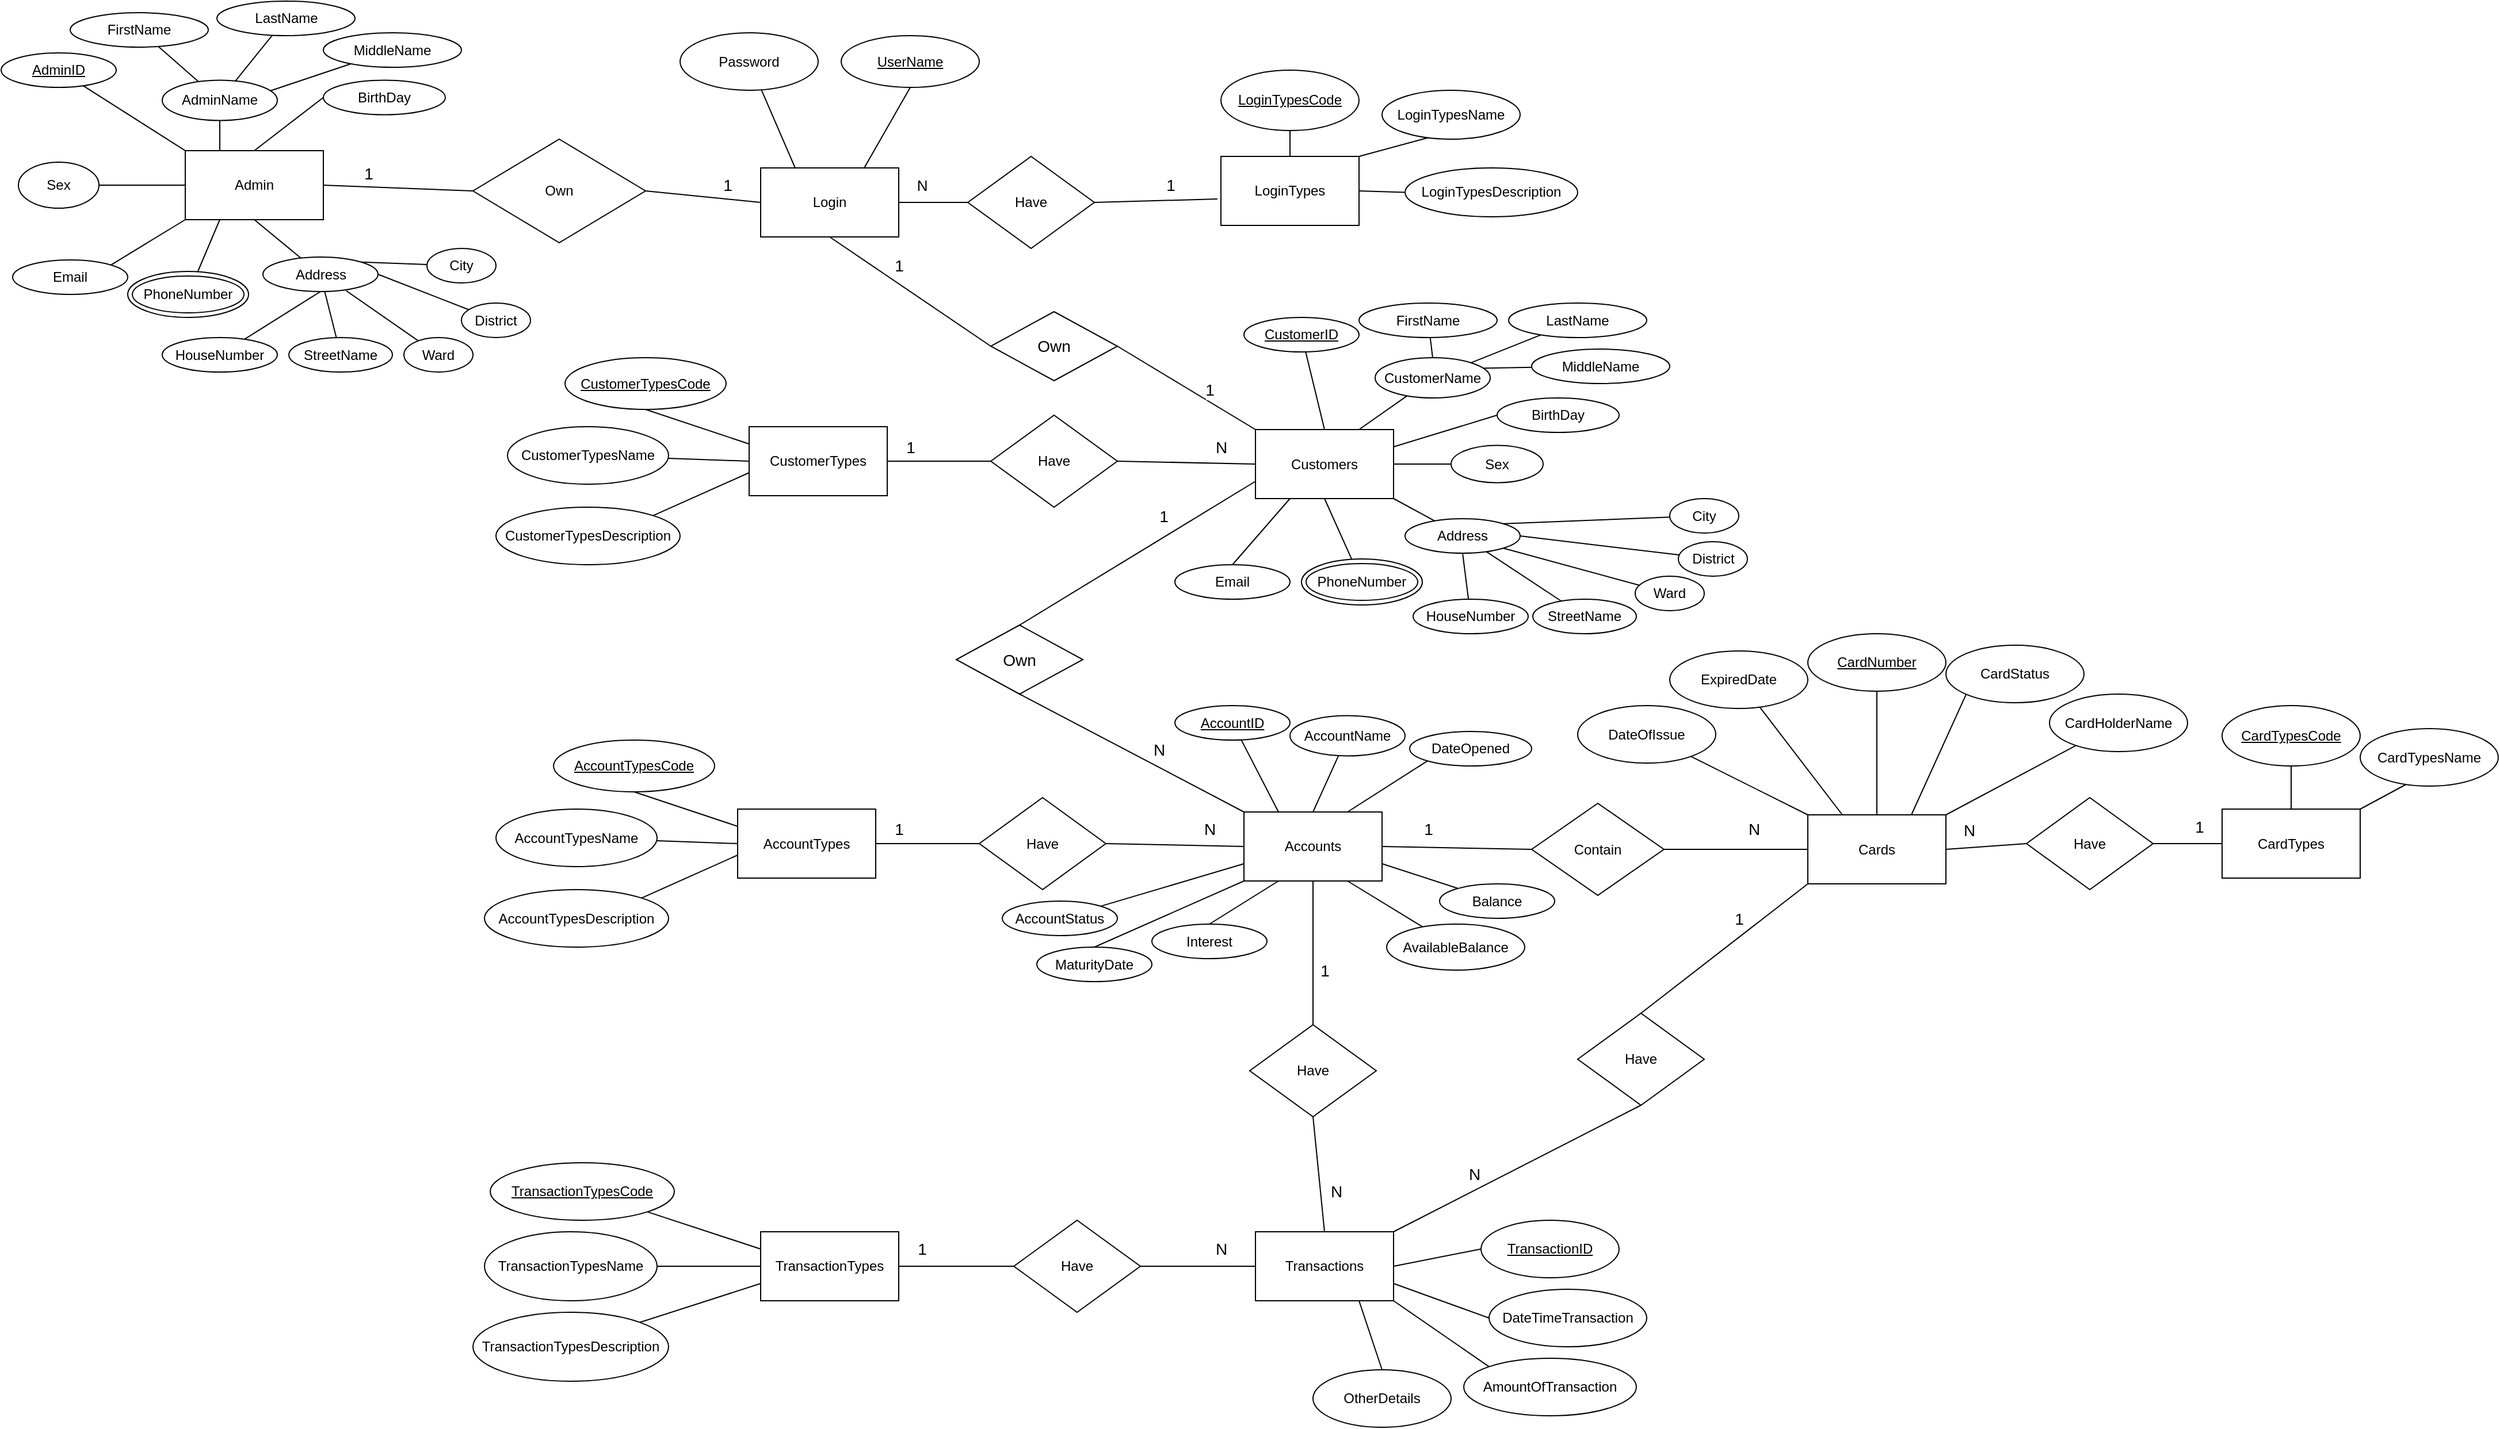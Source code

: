 <mxfile version="14.3.1" type="github" pages="2">
  <diagram id="8FJ0bB70btWS82wDkIWX" name="ERD">
    <mxGraphModel dx="1935" dy="482" grid="1" gridSize="10" guides="1" tooltips="1" connect="1" arrows="1" fold="1" page="1" pageScale="1" pageWidth="827" pageHeight="1169" math="0" shadow="0">
      <root>
        <mxCell id="0" />
        <mxCell id="1" parent="0" />
        <mxCell id="apnzIHP3aybxU7VDY7QM-1" value="Cards" style="rounded=0;whiteSpace=wrap;html=1;" parent="1" vertex="1">
          <mxGeometry x="770" y="937.5" width="120" height="60" as="geometry" />
        </mxCell>
        <mxCell id="apnzIHP3aybxU7VDY7QM-2" value="&lt;u&gt;CardNumber&lt;/u&gt;" style="ellipse;whiteSpace=wrap;html=1;" parent="1" vertex="1">
          <mxGeometry x="770" y="780" width="120" height="50" as="geometry" />
        </mxCell>
        <mxCell id="apnzIHP3aybxU7VDY7QM-6" value="" style="endArrow=none;html=1;entryX=0.5;entryY=1;entryDx=0;entryDy=0;exitX=0.5;exitY=0;exitDx=0;exitDy=0;" parent="1" source="apnzIHP3aybxU7VDY7QM-1" target="apnzIHP3aybxU7VDY7QM-2" edge="1">
          <mxGeometry width="50" height="50" relative="1" as="geometry">
            <mxPoint x="950" y="912.5" as="sourcePoint" />
            <mxPoint x="1000" y="862.5" as="targetPoint" />
          </mxGeometry>
        </mxCell>
        <mxCell id="apnzIHP3aybxU7VDY7QM-8" value="CardTypes" style="rounded=0;whiteSpace=wrap;html=1;" parent="1" vertex="1">
          <mxGeometry x="1130" y="932.5" width="120" height="60" as="geometry" />
        </mxCell>
        <mxCell id="apnzIHP3aybxU7VDY7QM-9" value="DateOfIssue" style="ellipse;whiteSpace=wrap;html=1;" parent="1" vertex="1">
          <mxGeometry x="570" y="842.5" width="120" height="50" as="geometry" />
        </mxCell>
        <mxCell id="apnzIHP3aybxU7VDY7QM-10" value="" style="endArrow=none;html=1;entryX=0;entryY=0;entryDx=0;entryDy=0;" parent="1" source="apnzIHP3aybxU7VDY7QM-9" target="apnzIHP3aybxU7VDY7QM-1" edge="1">
          <mxGeometry width="50" height="50" relative="1" as="geometry">
            <mxPoint x="950" y="1112.5" as="sourcePoint" />
            <mxPoint x="1000" y="1062.5" as="targetPoint" />
          </mxGeometry>
        </mxCell>
        <mxCell id="apnzIHP3aybxU7VDY7QM-11" value="ExpiredDate" style="ellipse;whiteSpace=wrap;html=1;" parent="1" vertex="1">
          <mxGeometry x="650" y="795" width="120" height="50" as="geometry" />
        </mxCell>
        <mxCell id="apnzIHP3aybxU7VDY7QM-12" value="" style="endArrow=none;html=1;entryX=0.25;entryY=0;entryDx=0;entryDy=0;" parent="1" source="apnzIHP3aybxU7VDY7QM-11" target="apnzIHP3aybxU7VDY7QM-1" edge="1">
          <mxGeometry width="50" height="50" relative="1" as="geometry">
            <mxPoint x="950" y="1112.5" as="sourcePoint" />
            <mxPoint x="1000" y="1062.5" as="targetPoint" />
          </mxGeometry>
        </mxCell>
        <mxCell id="apnzIHP3aybxU7VDY7QM-13" value="CardStatus" style="ellipse;whiteSpace=wrap;html=1;" parent="1" vertex="1">
          <mxGeometry x="890" y="790" width="120" height="50" as="geometry" />
        </mxCell>
        <mxCell id="apnzIHP3aybxU7VDY7QM-14" value="" style="endArrow=none;html=1;entryX=0.75;entryY=0;entryDx=0;entryDy=0;exitX=0;exitY=1;exitDx=0;exitDy=0;" parent="1" source="apnzIHP3aybxU7VDY7QM-13" target="apnzIHP3aybxU7VDY7QM-1" edge="1">
          <mxGeometry width="50" height="50" relative="1" as="geometry">
            <mxPoint x="950" y="1112.5" as="sourcePoint" />
            <mxPoint x="1000" y="1062.5" as="targetPoint" />
          </mxGeometry>
        </mxCell>
        <mxCell id="apnzIHP3aybxU7VDY7QM-15" value="CardTypesCode" style="ellipse;whiteSpace=wrap;html=1;fontStyle=4" parent="1" vertex="1">
          <mxGeometry x="1130" y="842.5" width="120" height="52.5" as="geometry" />
        </mxCell>
        <mxCell id="apnzIHP3aybxU7VDY7QM-16" value="CardTypesName" style="ellipse;whiteSpace=wrap;html=1;" parent="1" vertex="1">
          <mxGeometry x="1250" y="862.5" width="120" height="50" as="geometry" />
        </mxCell>
        <mxCell id="apnzIHP3aybxU7VDY7QM-17" value="" style="endArrow=none;html=1;exitX=0.5;exitY=0;exitDx=0;exitDy=0;" parent="1" source="apnzIHP3aybxU7VDY7QM-8" target="apnzIHP3aybxU7VDY7QM-15" edge="1">
          <mxGeometry width="50" height="50" relative="1" as="geometry">
            <mxPoint x="950" y="1112.5" as="sourcePoint" />
            <mxPoint x="1000" y="1062.5" as="targetPoint" />
          </mxGeometry>
        </mxCell>
        <mxCell id="apnzIHP3aybxU7VDY7QM-18" value="" style="endArrow=none;html=1;entryX=0.333;entryY=0.97;entryDx=0;entryDy=0;entryPerimeter=0;exitX=1;exitY=0;exitDx=0;exitDy=0;" parent="1" source="apnzIHP3aybxU7VDY7QM-8" target="apnzIHP3aybxU7VDY7QM-16" edge="1">
          <mxGeometry width="50" height="50" relative="1" as="geometry">
            <mxPoint x="1190" y="922.5" as="sourcePoint" />
            <mxPoint x="1000" y="1062.5" as="targetPoint" />
          </mxGeometry>
        </mxCell>
        <mxCell id="apnzIHP3aybxU7VDY7QM-21" value="Have" style="rhombus;whiteSpace=wrap;html=1;" parent="1" vertex="1">
          <mxGeometry x="960" y="922.5" width="110" height="80" as="geometry" />
        </mxCell>
        <mxCell id="apnzIHP3aybxU7VDY7QM-26" value="" style="endArrow=none;html=1;entryX=0;entryY=0.5;entryDx=0;entryDy=0;exitX=1;exitY=0.5;exitDx=0;exitDy=0;" parent="1" source="apnzIHP3aybxU7VDY7QM-21" target="apnzIHP3aybxU7VDY7QM-8" edge="1">
          <mxGeometry width="50" height="50" relative="1" as="geometry">
            <mxPoint x="950" y="1112.5" as="sourcePoint" />
            <mxPoint x="1000" y="1062.5" as="targetPoint" />
          </mxGeometry>
        </mxCell>
        <mxCell id="apnzIHP3aybxU7VDY7QM-32" value="1" style="edgeLabel;html=1;align=center;verticalAlign=middle;resizable=0;points=[];fontSize=14;" parent="apnzIHP3aybxU7VDY7QM-26" vertex="1" connectable="0">
          <mxGeometry x="0.525" relative="1" as="geometry">
            <mxPoint x="-6" y="-15" as="offset" />
          </mxGeometry>
        </mxCell>
        <mxCell id="apnzIHP3aybxU7VDY7QM-27" value="" style="endArrow=none;html=1;entryX=0;entryY=0.5;entryDx=0;entryDy=0;exitX=1;exitY=0.5;exitDx=0;exitDy=0;" parent="1" source="apnzIHP3aybxU7VDY7QM-1" target="apnzIHP3aybxU7VDY7QM-21" edge="1">
          <mxGeometry width="50" height="50" relative="1" as="geometry">
            <mxPoint x="950" y="1112.5" as="sourcePoint" />
            <mxPoint x="1000" y="1062.5" as="targetPoint" />
          </mxGeometry>
        </mxCell>
        <mxCell id="apnzIHP3aybxU7VDY7QM-31" value="N" style="edgeLabel;html=1;align=center;verticalAlign=middle;resizable=0;points=[];fontSize=14;" parent="apnzIHP3aybxU7VDY7QM-27" vertex="1" connectable="0">
          <mxGeometry x="-0.433" relative="1" as="geometry">
            <mxPoint y="-15" as="offset" />
          </mxGeometry>
        </mxCell>
        <mxCell id="dMuL6GvIcCYB4R016qpu-1" value="Login" style="rounded=0;whiteSpace=wrap;html=1;" parent="1" vertex="1">
          <mxGeometry x="-140" y="375" width="120" height="60" as="geometry" />
        </mxCell>
        <mxCell id="dMuL6GvIcCYB4R016qpu-3" value="&lt;u&gt;UserName&lt;/u&gt;" style="ellipse;whiteSpace=wrap;html=1;" parent="1" vertex="1">
          <mxGeometry x="-70" y="260" width="120" height="45" as="geometry" />
        </mxCell>
        <mxCell id="dMuL6GvIcCYB4R016qpu-5" value="" style="endArrow=none;html=1;entryX=0.5;entryY=1;entryDx=0;entryDy=0;exitX=0.75;exitY=0;exitDx=0;exitDy=0;" parent="1" source="dMuL6GvIcCYB4R016qpu-1" target="dMuL6GvIcCYB4R016qpu-3" edge="1">
          <mxGeometry width="50" height="50" relative="1" as="geometry">
            <mxPoint x="80" y="405" as="sourcePoint" />
            <mxPoint x="130" y="355" as="targetPoint" />
          </mxGeometry>
        </mxCell>
        <mxCell id="dMuL6GvIcCYB4R016qpu-6" value="Password" style="ellipse;whiteSpace=wrap;html=1;" parent="1" vertex="1">
          <mxGeometry x="-210" y="257.5" width="120" height="50" as="geometry" />
        </mxCell>
        <mxCell id="dMuL6GvIcCYB4R016qpu-7" value="" style="endArrow=none;html=1;entryX=0.25;entryY=0;entryDx=0;entryDy=0;" parent="1" source="dMuL6GvIcCYB4R016qpu-6" target="dMuL6GvIcCYB4R016qpu-1" edge="1">
          <mxGeometry width="50" height="50" relative="1" as="geometry">
            <mxPoint x="80" y="605" as="sourcePoint" />
            <mxPoint x="130" y="555" as="targetPoint" />
          </mxGeometry>
        </mxCell>
        <mxCell id="dMuL6GvIcCYB4R016qpu-19" value="LoginTypes" style="rounded=0;whiteSpace=wrap;html=1;" parent="1" vertex="1">
          <mxGeometry x="260" y="365" width="120" height="60" as="geometry" />
        </mxCell>
        <mxCell id="dMuL6GvIcCYB4R016qpu-20" value="LoginTypesCode" style="ellipse;whiteSpace=wrap;html=1;fontStyle=4" parent="1" vertex="1">
          <mxGeometry x="260" y="290" width="120" height="52.5" as="geometry" />
        </mxCell>
        <mxCell id="dMuL6GvIcCYB4R016qpu-21" value="LoginTypesName" style="ellipse;whiteSpace=wrap;html=1;" parent="1" vertex="1">
          <mxGeometry x="400" y="307.5" width="120" height="42.5" as="geometry" />
        </mxCell>
        <mxCell id="dMuL6GvIcCYB4R016qpu-22" value="" style="endArrow=none;html=1;exitX=0.5;exitY=0;exitDx=0;exitDy=0;" parent="1" source="dMuL6GvIcCYB4R016qpu-19" target="dMuL6GvIcCYB4R016qpu-20" edge="1">
          <mxGeometry width="50" height="50" relative="1" as="geometry">
            <mxPoint x="80" y="560" as="sourcePoint" />
            <mxPoint x="130" y="510" as="targetPoint" />
          </mxGeometry>
        </mxCell>
        <mxCell id="dMuL6GvIcCYB4R016qpu-23" value="" style="endArrow=none;html=1;entryX=0.333;entryY=0.97;entryDx=0;entryDy=0;entryPerimeter=0;exitX=1;exitY=0;exitDx=0;exitDy=0;" parent="1" source="dMuL6GvIcCYB4R016qpu-19" target="dMuL6GvIcCYB4R016qpu-21" edge="1">
          <mxGeometry width="50" height="50" relative="1" as="geometry">
            <mxPoint x="320" y="370" as="sourcePoint" />
            <mxPoint x="130" y="510" as="targetPoint" />
          </mxGeometry>
        </mxCell>
        <mxCell id="dMuL6GvIcCYB4R016qpu-26" value="Have" style="rhombus;whiteSpace=wrap;html=1;" parent="1" vertex="1">
          <mxGeometry x="40" y="365" width="110" height="80" as="geometry" />
        </mxCell>
        <mxCell id="dMuL6GvIcCYB4R016qpu-29" value="" style="endArrow=none;html=1;entryX=-0.025;entryY=0.617;entryDx=0;entryDy=0;entryPerimeter=0;exitX=1;exitY=0.5;exitDx=0;exitDy=0;" parent="1" source="dMuL6GvIcCYB4R016qpu-26" target="dMuL6GvIcCYB4R016qpu-19" edge="1">
          <mxGeometry width="50" height="50" relative="1" as="geometry">
            <mxPoint x="120" y="345" as="sourcePoint" />
            <mxPoint x="170" y="295" as="targetPoint" />
          </mxGeometry>
        </mxCell>
        <mxCell id="dMuL6GvIcCYB4R016qpu-31" value="1" style="edgeLabel;html=1;align=center;verticalAlign=middle;resizable=0;points=[];fontSize=14;" parent="dMuL6GvIcCYB4R016qpu-29" vertex="1" connectable="0">
          <mxGeometry x="0.198" y="-1" relative="1" as="geometry">
            <mxPoint x="2.22" y="-14.22" as="offset" />
          </mxGeometry>
        </mxCell>
        <mxCell id="dMuL6GvIcCYB4R016qpu-30" value="" style="endArrow=none;html=1;exitX=1;exitY=0.5;exitDx=0;exitDy=0;entryX=0;entryY=0.5;entryDx=0;entryDy=0;" parent="1" source="dMuL6GvIcCYB4R016qpu-1" target="dMuL6GvIcCYB4R016qpu-26" edge="1">
          <mxGeometry width="50" height="50" relative="1" as="geometry">
            <mxPoint x="120" y="345" as="sourcePoint" />
            <mxPoint x="170" y="295" as="targetPoint" />
          </mxGeometry>
        </mxCell>
        <mxCell id="dMuL6GvIcCYB4R016qpu-33" value="N" style="edgeLabel;html=1;align=center;verticalAlign=middle;resizable=0;points=[];fontSize=13;" parent="dMuL6GvIcCYB4R016qpu-30" vertex="1" connectable="0">
          <mxGeometry x="-0.8" y="1" relative="1" as="geometry">
            <mxPoint x="14" y="-14" as="offset" />
          </mxGeometry>
        </mxCell>
        <mxCell id="WC9qsW2L4V1m9QsFSfCn-1" value="Admin" style="rounded=0;whiteSpace=wrap;html=1;" parent="1" vertex="1">
          <mxGeometry x="-640" y="360" width="120" height="60" as="geometry" />
        </mxCell>
        <mxCell id="WC9qsW2L4V1m9QsFSfCn-2" value="AdminID" style="ellipse;whiteSpace=wrap;html=1;fontStyle=4" parent="1" vertex="1">
          <mxGeometry x="-800" y="275" width="100" height="30" as="geometry" />
        </mxCell>
        <mxCell id="WC9qsW2L4V1m9QsFSfCn-3" value="AdminName" style="ellipse;whiteSpace=wrap;html=1;" parent="1" vertex="1">
          <mxGeometry x="-660" y="298.75" width="100" height="35" as="geometry" />
        </mxCell>
        <mxCell id="WC9qsW2L4V1m9QsFSfCn-4" value="BirthDay" style="ellipse;whiteSpace=wrap;html=1;" parent="1" vertex="1">
          <mxGeometry x="-520" y="298.75" width="106" height="30" as="geometry" />
        </mxCell>
        <mxCell id="WC9qsW2L4V1m9QsFSfCn-5" value="Address" style="ellipse;whiteSpace=wrap;html=1;" parent="1" vertex="1">
          <mxGeometry x="-572.5" y="452.5" width="100" height="30" as="geometry" />
        </mxCell>
        <mxCell id="WC9qsW2L4V1m9QsFSfCn-8" value="" style="endArrow=none;html=1;exitX=0;exitY=0;exitDx=0;exitDy=0;" parent="1" source="WC9qsW2L4V1m9QsFSfCn-1" target="WC9qsW2L4V1m9QsFSfCn-2" edge="1">
          <mxGeometry width="50" height="50" relative="1" as="geometry">
            <mxPoint x="-510" y="400" as="sourcePoint" />
            <mxPoint x="-460" y="350" as="targetPoint" />
          </mxGeometry>
        </mxCell>
        <mxCell id="WC9qsW2L4V1m9QsFSfCn-9" value="" style="endArrow=none;html=1;exitX=0.25;exitY=0;exitDx=0;exitDy=0;" parent="1" source="WC9qsW2L4V1m9QsFSfCn-1" target="WC9qsW2L4V1m9QsFSfCn-3" edge="1">
          <mxGeometry width="50" height="50" relative="1" as="geometry">
            <mxPoint x="-510" y="400" as="sourcePoint" />
            <mxPoint x="-460" y="350" as="targetPoint" />
          </mxGeometry>
        </mxCell>
        <mxCell id="WC9qsW2L4V1m9QsFSfCn-10" value="" style="endArrow=none;html=1;entryX=0;entryY=0.5;entryDx=0;entryDy=0;exitX=0.5;exitY=0;exitDx=0;exitDy=0;" parent="1" source="WC9qsW2L4V1m9QsFSfCn-1" target="WC9qsW2L4V1m9QsFSfCn-4" edge="1">
          <mxGeometry width="50" height="50" relative="1" as="geometry">
            <mxPoint x="-500" y="410" as="sourcePoint" />
            <mxPoint x="-456.453" y="403.468" as="targetPoint" />
          </mxGeometry>
        </mxCell>
        <mxCell id="WC9qsW2L4V1m9QsFSfCn-11" value="" style="endArrow=none;html=1;exitX=0.5;exitY=1;exitDx=0;exitDy=0;" parent="1" source="WC9qsW2L4V1m9QsFSfCn-1" target="WC9qsW2L4V1m9QsFSfCn-5" edge="1">
          <mxGeometry width="50" height="50" relative="1" as="geometry">
            <mxPoint x="-510" y="400" as="sourcePoint" />
            <mxPoint x="-460" y="350" as="targetPoint" />
          </mxGeometry>
        </mxCell>
        <mxCell id="WC9qsW2L4V1m9QsFSfCn-12" value="" style="endArrow=none;html=1;entryX=0.25;entryY=1;entryDx=0;entryDy=0;" parent="1" source="WC9qsW2L4V1m9QsFSfCn-23" target="WC9qsW2L4V1m9QsFSfCn-1" edge="1">
          <mxGeometry width="50" height="50" relative="1" as="geometry">
            <mxPoint x="-581.012" y="460.282" as="sourcePoint" />
            <mxPoint x="-460" y="350" as="targetPoint" />
          </mxGeometry>
        </mxCell>
        <mxCell id="WC9qsW2L4V1m9QsFSfCn-23" value="PhoneNumber" style="ellipse;shape=doubleEllipse;whiteSpace=wrap;html=1;shadow=0;sketch=0;strokeWidth=1;align=center;" parent="1" vertex="1">
          <mxGeometry x="-690" y="465" width="105" height="40" as="geometry" />
        </mxCell>
        <mxCell id="WC9qsW2L4V1m9QsFSfCn-25" value="FirstName" style="ellipse;whiteSpace=wrap;html=1;" parent="1" vertex="1">
          <mxGeometry x="-740" y="240" width="120" height="30" as="geometry" />
        </mxCell>
        <mxCell id="WC9qsW2L4V1m9QsFSfCn-26" value="LastName" style="ellipse;whiteSpace=wrap;html=1;" parent="1" vertex="1">
          <mxGeometry x="-612.5" y="230" width="120" height="30" as="geometry" />
        </mxCell>
        <mxCell id="WC9qsW2L4V1m9QsFSfCn-27" value="MiddleName" style="ellipse;whiteSpace=wrap;html=1;" parent="1" vertex="1">
          <mxGeometry x="-520" y="257.5" width="120" height="30" as="geometry" />
        </mxCell>
        <mxCell id="WC9qsW2L4V1m9QsFSfCn-28" value="" style="endArrow=none;html=1;exitX=0.942;exitY=0.26;exitDx=0;exitDy=0;exitPerimeter=0;" parent="1" source="WC9qsW2L4V1m9QsFSfCn-3" target="WC9qsW2L4V1m9QsFSfCn-27" edge="1">
          <mxGeometry width="50" height="50" relative="1" as="geometry">
            <mxPoint x="-330" y="415" as="sourcePoint" />
            <mxPoint x="-280" y="365" as="targetPoint" />
          </mxGeometry>
        </mxCell>
        <mxCell id="WC9qsW2L4V1m9QsFSfCn-29" value="" style="endArrow=none;html=1;" parent="1" source="WC9qsW2L4V1m9QsFSfCn-3" target="WC9qsW2L4V1m9QsFSfCn-26" edge="1">
          <mxGeometry width="50" height="50" relative="1" as="geometry">
            <mxPoint x="-550" y="276.45" as="sourcePoint" />
            <mxPoint x="-492.925" y="274.999" as="targetPoint" />
          </mxGeometry>
        </mxCell>
        <mxCell id="WC9qsW2L4V1m9QsFSfCn-30" value="" style="endArrow=none;html=1;" parent="1" source="WC9qsW2L4V1m9QsFSfCn-3" target="WC9qsW2L4V1m9QsFSfCn-25" edge="1">
          <mxGeometry width="50" height="50" relative="1" as="geometry">
            <mxPoint x="-598.54" y="290.73" as="sourcePoint" />
            <mxPoint x="-541.465" y="289.279" as="targetPoint" />
          </mxGeometry>
        </mxCell>
        <mxCell id="WC9qsW2L4V1m9QsFSfCn-31" value="HouseNumber" style="ellipse;whiteSpace=wrap;html=1;" parent="1" vertex="1">
          <mxGeometry x="-660" y="522.5" width="100" height="30" as="geometry" />
        </mxCell>
        <mxCell id="WC9qsW2L4V1m9QsFSfCn-32" value="StreetName" style="ellipse;whiteSpace=wrap;html=1;" parent="1" vertex="1">
          <mxGeometry x="-550" y="522.5" width="90" height="30" as="geometry" />
        </mxCell>
        <mxCell id="WC9qsW2L4V1m9QsFSfCn-33" value="Ward" style="ellipse;whiteSpace=wrap;html=1;" parent="1" vertex="1">
          <mxGeometry x="-450" y="522.5" width="60" height="30" as="geometry" />
        </mxCell>
        <mxCell id="WC9qsW2L4V1m9QsFSfCn-34" value="District" style="ellipse;whiteSpace=wrap;html=1;" parent="1" vertex="1">
          <mxGeometry x="-400" y="492.5" width="60" height="30" as="geometry" />
        </mxCell>
        <mxCell id="WC9qsW2L4V1m9QsFSfCn-36" value="" style="endArrow=none;html=1;entryX=0.5;entryY=1;entryDx=0;entryDy=0;" parent="1" source="WC9qsW2L4V1m9QsFSfCn-31" target="WC9qsW2L4V1m9QsFSfCn-5" edge="1">
          <mxGeometry width="50" height="50" relative="1" as="geometry">
            <mxPoint x="-602.5" y="442.5" as="sourcePoint" />
            <mxPoint x="-539.333" y="495.139" as="targetPoint" />
          </mxGeometry>
        </mxCell>
        <mxCell id="WC9qsW2L4V1m9QsFSfCn-37" value="" style="endArrow=none;html=1;" parent="1" source="WC9qsW2L4V1m9QsFSfCn-5" target="WC9qsW2L4V1m9QsFSfCn-32" edge="1">
          <mxGeometry width="50" height="50" relative="1" as="geometry">
            <mxPoint x="-532.5" y="532.5" as="sourcePoint" />
            <mxPoint x="-529.333" y="505.139" as="targetPoint" />
          </mxGeometry>
        </mxCell>
        <mxCell id="WC9qsW2L4V1m9QsFSfCn-38" value="" style="endArrow=none;html=1;exitX=0.725;exitY=0.98;exitDx=0;exitDy=0;exitPerimeter=0;" parent="1" source="WC9qsW2L4V1m9QsFSfCn-5" target="WC9qsW2L4V1m9QsFSfCn-33" edge="1">
          <mxGeometry width="50" height="50" relative="1" as="geometry">
            <mxPoint x="-582.5" y="462.5" as="sourcePoint" />
            <mxPoint x="-519.333" y="515.139" as="targetPoint" />
          </mxGeometry>
        </mxCell>
        <mxCell id="WC9qsW2L4V1m9QsFSfCn-39" value="" style="endArrow=none;html=1;entryX=1;entryY=0.5;entryDx=0;entryDy=0;" parent="1" source="WC9qsW2L4V1m9QsFSfCn-34" target="WC9qsW2L4V1m9QsFSfCn-5" edge="1">
          <mxGeometry width="50" height="50" relative="1" as="geometry">
            <mxPoint x="-572.5" y="472.5" as="sourcePoint" />
            <mxPoint x="-509.333" y="525.139" as="targetPoint" />
          </mxGeometry>
        </mxCell>
        <mxCell id="WC9qsW2L4V1m9QsFSfCn-40" value="City" style="ellipse;whiteSpace=wrap;html=1;" parent="1" vertex="1">
          <mxGeometry x="-430" y="445" width="60" height="30" as="geometry" />
        </mxCell>
        <mxCell id="WC9qsW2L4V1m9QsFSfCn-41" value="" style="endArrow=none;html=1;entryX=1;entryY=0;entryDx=0;entryDy=0;" parent="1" source="WC9qsW2L4V1m9QsFSfCn-40" target="WC9qsW2L4V1m9QsFSfCn-5" edge="1">
          <mxGeometry width="50" height="50" relative="1" as="geometry">
            <mxPoint x="-294.595" y="555.097" as="sourcePoint" />
            <mxPoint x="-452.5" y="517.5" as="targetPoint" />
          </mxGeometry>
        </mxCell>
        <mxCell id="WC9qsW2L4V1m9QsFSfCn-42" value="CustomerTypes" style="rounded=0;whiteSpace=wrap;html=1;" parent="1" vertex="1">
          <mxGeometry x="-150" y="600" width="120" height="60" as="geometry" />
        </mxCell>
        <mxCell id="WC9qsW2L4V1m9QsFSfCn-43" value="&lt;u&gt;CustomerTypesCode&lt;/u&gt;" style="ellipse;whiteSpace=wrap;html=1;" parent="1" vertex="1">
          <mxGeometry x="-310" y="540" width="140" height="45" as="geometry" />
        </mxCell>
        <mxCell id="WC9qsW2L4V1m9QsFSfCn-44" value="" style="endArrow=none;html=1;entryX=0.5;entryY=1;entryDx=0;entryDy=0;exitX=0;exitY=0.25;exitDx=0;exitDy=0;" parent="1" source="WC9qsW2L4V1m9QsFSfCn-42" target="WC9qsW2L4V1m9QsFSfCn-43" edge="1">
          <mxGeometry width="50" height="50" relative="1" as="geometry">
            <mxPoint x="80" y="633.75" as="sourcePoint" />
            <mxPoint x="130" y="583.75" as="targetPoint" />
          </mxGeometry>
        </mxCell>
        <mxCell id="WC9qsW2L4V1m9QsFSfCn-45" value="CustomerTypesName" style="ellipse;whiteSpace=wrap;html=1;" parent="1" vertex="1">
          <mxGeometry x="-360" y="600" width="140" height="50" as="geometry" />
        </mxCell>
        <mxCell id="WC9qsW2L4V1m9QsFSfCn-46" value="" style="endArrow=none;html=1;entryX=0;entryY=0.5;entryDx=0;entryDy=0;" parent="1" source="WC9qsW2L4V1m9QsFSfCn-45" target="WC9qsW2L4V1m9QsFSfCn-42" edge="1">
          <mxGeometry width="50" height="50" relative="1" as="geometry">
            <mxPoint x="80" y="833.75" as="sourcePoint" />
            <mxPoint x="130" y="783.75" as="targetPoint" />
          </mxGeometry>
        </mxCell>
        <mxCell id="WC9qsW2L4V1m9QsFSfCn-47" value="CustomerTypesDescription" style="ellipse;whiteSpace=wrap;html=1;" parent="1" vertex="1">
          <mxGeometry x="-370" y="670" width="160" height="50" as="geometry" />
        </mxCell>
        <mxCell id="WC9qsW2L4V1m9QsFSfCn-48" value="" style="endArrow=none;html=1;exitX=1;exitY=0;exitDx=0;exitDy=0;" parent="1" source="WC9qsW2L4V1m9QsFSfCn-47" edge="1">
          <mxGeometry width="50" height="50" relative="1" as="geometry">
            <mxPoint x="-222.593" y="648.259" as="sourcePoint" />
            <mxPoint x="-150" y="640" as="targetPoint" />
          </mxGeometry>
        </mxCell>
        <mxCell id="WC9qsW2L4V1m9QsFSfCn-49" value="LoginTypesDescription" style="ellipse;whiteSpace=wrap;html=1;" parent="1" vertex="1">
          <mxGeometry x="420" y="375" width="150" height="42.5" as="geometry" />
        </mxCell>
        <mxCell id="WC9qsW2L4V1m9QsFSfCn-50" value="" style="endArrow=none;html=1;exitX=1;exitY=0.5;exitDx=0;exitDy=0;entryX=0;entryY=0.5;entryDx=0;entryDy=0;" parent="1" source="dMuL6GvIcCYB4R016qpu-19" target="WC9qsW2L4V1m9QsFSfCn-49" edge="1">
          <mxGeometry width="50" height="50" relative="1" as="geometry">
            <mxPoint x="390" y="375" as="sourcePoint" />
            <mxPoint x="410" y="404" as="targetPoint" />
          </mxGeometry>
        </mxCell>
        <mxCell id="WC9qsW2L4V1m9QsFSfCn-51" value="Email" style="ellipse;whiteSpace=wrap;html=1;" parent="1" vertex="1">
          <mxGeometry x="-790" y="455" width="100" height="30" as="geometry" />
        </mxCell>
        <mxCell id="WC9qsW2L4V1m9QsFSfCn-52" value="" style="endArrow=none;html=1;exitX=1;exitY=0;exitDx=0;exitDy=0;entryX=0;entryY=1;entryDx=0;entryDy=0;" parent="1" source="WC9qsW2L4V1m9QsFSfCn-51" target="WC9qsW2L4V1m9QsFSfCn-1" edge="1">
          <mxGeometry width="50" height="50" relative="1" as="geometry">
            <mxPoint x="-700" y="380" as="sourcePoint" />
            <mxPoint x="-650" y="330" as="targetPoint" />
          </mxGeometry>
        </mxCell>
        <mxCell id="WC9qsW2L4V1m9QsFSfCn-53" value="Customers" style="rounded=0;whiteSpace=wrap;html=1;" parent="1" vertex="1">
          <mxGeometry x="290" y="602.5" width="120" height="60" as="geometry" />
        </mxCell>
        <mxCell id="WC9qsW2L4V1m9QsFSfCn-54" value="CustomerID" style="ellipse;whiteSpace=wrap;html=1;fontStyle=4" parent="1" vertex="1">
          <mxGeometry x="280" y="505" width="100" height="30" as="geometry" />
        </mxCell>
        <mxCell id="WC9qsW2L4V1m9QsFSfCn-55" value="CustomerName" style="ellipse;whiteSpace=wrap;html=1;" parent="1" vertex="1">
          <mxGeometry x="394" y="540" width="100" height="35" as="geometry" />
        </mxCell>
        <mxCell id="WC9qsW2L4V1m9QsFSfCn-56" value="BirthDay" style="ellipse;whiteSpace=wrap;html=1;" parent="1" vertex="1">
          <mxGeometry x="500" y="575" width="106" height="30" as="geometry" />
        </mxCell>
        <mxCell id="WC9qsW2L4V1m9QsFSfCn-57" value="Address" style="ellipse;whiteSpace=wrap;html=1;" parent="1" vertex="1">
          <mxGeometry x="420" y="680" width="100" height="30" as="geometry" />
        </mxCell>
        <mxCell id="WC9qsW2L4V1m9QsFSfCn-58" value="" style="endArrow=none;html=1;exitX=0.5;exitY=0;exitDx=0;exitDy=0;" parent="1" source="WC9qsW2L4V1m9QsFSfCn-53" target="WC9qsW2L4V1m9QsFSfCn-54" edge="1">
          <mxGeometry width="50" height="50" relative="1" as="geometry">
            <mxPoint x="420" y="637.5" as="sourcePoint" />
            <mxPoint x="470" y="587.5" as="targetPoint" />
          </mxGeometry>
        </mxCell>
        <mxCell id="WC9qsW2L4V1m9QsFSfCn-59" value="" style="endArrow=none;html=1;exitX=0.75;exitY=0;exitDx=0;exitDy=0;" parent="1" source="WC9qsW2L4V1m9QsFSfCn-53" target="WC9qsW2L4V1m9QsFSfCn-55" edge="1">
          <mxGeometry width="50" height="50" relative="1" as="geometry">
            <mxPoint x="420" y="637.5" as="sourcePoint" />
            <mxPoint x="470" y="587.5" as="targetPoint" />
          </mxGeometry>
        </mxCell>
        <mxCell id="WC9qsW2L4V1m9QsFSfCn-60" value="" style="endArrow=none;html=1;entryX=0;entryY=0.5;entryDx=0;entryDy=0;exitX=1;exitY=0.25;exitDx=0;exitDy=0;" parent="1" source="WC9qsW2L4V1m9QsFSfCn-53" target="WC9qsW2L4V1m9QsFSfCn-56" edge="1">
          <mxGeometry width="50" height="50" relative="1" as="geometry">
            <mxPoint x="430" y="647.5" as="sourcePoint" />
            <mxPoint x="473.547" y="640.968" as="targetPoint" />
          </mxGeometry>
        </mxCell>
        <mxCell id="WC9qsW2L4V1m9QsFSfCn-61" value="" style="endArrow=none;html=1;exitX=1;exitY=1;exitDx=0;exitDy=0;" parent="1" source="WC9qsW2L4V1m9QsFSfCn-53" target="WC9qsW2L4V1m9QsFSfCn-57" edge="1">
          <mxGeometry width="50" height="50" relative="1" as="geometry">
            <mxPoint x="420" y="637.5" as="sourcePoint" />
            <mxPoint x="470" y="587.5" as="targetPoint" />
          </mxGeometry>
        </mxCell>
        <mxCell id="WC9qsW2L4V1m9QsFSfCn-62" value="" style="endArrow=none;html=1;entryX=0.5;entryY=1;entryDx=0;entryDy=0;" parent="1" source="WC9qsW2L4V1m9QsFSfCn-63" target="WC9qsW2L4V1m9QsFSfCn-53" edge="1">
          <mxGeometry width="50" height="50" relative="1" as="geometry">
            <mxPoint x="348.988" y="697.782" as="sourcePoint" />
            <mxPoint x="470" y="587.5" as="targetPoint" />
          </mxGeometry>
        </mxCell>
        <mxCell id="WC9qsW2L4V1m9QsFSfCn-63" value="PhoneNumber" style="ellipse;shape=doubleEllipse;whiteSpace=wrap;html=1;shadow=0;sketch=0;strokeWidth=1;align=center;" parent="1" vertex="1">
          <mxGeometry x="330" y="715" width="105" height="40" as="geometry" />
        </mxCell>
        <mxCell id="WC9qsW2L4V1m9QsFSfCn-64" value="FirstName" style="ellipse;whiteSpace=wrap;html=1;" parent="1" vertex="1">
          <mxGeometry x="380" y="492.5" width="120" height="30" as="geometry" />
        </mxCell>
        <mxCell id="WC9qsW2L4V1m9QsFSfCn-65" value="LastName" style="ellipse;whiteSpace=wrap;html=1;" parent="1" vertex="1">
          <mxGeometry x="510" y="492.5" width="120" height="30" as="geometry" />
        </mxCell>
        <mxCell id="WC9qsW2L4V1m9QsFSfCn-66" value="MiddleName" style="ellipse;whiteSpace=wrap;html=1;" parent="1" vertex="1">
          <mxGeometry x="530" y="532.5" width="120" height="30" as="geometry" />
        </mxCell>
        <mxCell id="WC9qsW2L4V1m9QsFSfCn-67" value="" style="endArrow=none;html=1;exitX=0.942;exitY=0.26;exitDx=0;exitDy=0;exitPerimeter=0;" parent="1" source="WC9qsW2L4V1m9QsFSfCn-55" target="WC9qsW2L4V1m9QsFSfCn-66" edge="1">
          <mxGeometry width="50" height="50" relative="1" as="geometry">
            <mxPoint x="720" y="662.5" as="sourcePoint" />
            <mxPoint x="770" y="612.5" as="targetPoint" />
          </mxGeometry>
        </mxCell>
        <mxCell id="WC9qsW2L4V1m9QsFSfCn-68" value="" style="endArrow=none;html=1;" parent="1" source="WC9qsW2L4V1m9QsFSfCn-55" target="WC9qsW2L4V1m9QsFSfCn-65" edge="1">
          <mxGeometry width="50" height="50" relative="1" as="geometry">
            <mxPoint x="500" y="523.95" as="sourcePoint" />
            <mxPoint x="557.075" y="522.499" as="targetPoint" />
          </mxGeometry>
        </mxCell>
        <mxCell id="WC9qsW2L4V1m9QsFSfCn-69" value="" style="endArrow=none;html=1;exitX=0.5;exitY=0;exitDx=0;exitDy=0;" parent="1" source="WC9qsW2L4V1m9QsFSfCn-55" target="WC9qsW2L4V1m9QsFSfCn-64" edge="1">
          <mxGeometry width="50" height="50" relative="1" as="geometry">
            <mxPoint x="451.46" y="538.23" as="sourcePoint" />
            <mxPoint x="508.535" y="536.779" as="targetPoint" />
          </mxGeometry>
        </mxCell>
        <mxCell id="WC9qsW2L4V1m9QsFSfCn-70" value="HouseNumber" style="ellipse;whiteSpace=wrap;html=1;" parent="1" vertex="1">
          <mxGeometry x="427" y="750" width="100" height="30" as="geometry" />
        </mxCell>
        <mxCell id="WC9qsW2L4V1m9QsFSfCn-71" value="StreetName" style="ellipse;whiteSpace=wrap;html=1;" parent="1" vertex="1">
          <mxGeometry x="531" y="750" width="90" height="30" as="geometry" />
        </mxCell>
        <mxCell id="WC9qsW2L4V1m9QsFSfCn-72" value="Ward" style="ellipse;whiteSpace=wrap;html=1;" parent="1" vertex="1">
          <mxGeometry x="620" y="730" width="60" height="30" as="geometry" />
        </mxCell>
        <mxCell id="WC9qsW2L4V1m9QsFSfCn-73" value="District" style="ellipse;whiteSpace=wrap;html=1;" parent="1" vertex="1">
          <mxGeometry x="657.5" y="700" width="60" height="30" as="geometry" />
        </mxCell>
        <mxCell id="WC9qsW2L4V1m9QsFSfCn-74" value="" style="endArrow=none;html=1;entryX=0.5;entryY=1;entryDx=0;entryDy=0;" parent="1" source="WC9qsW2L4V1m9QsFSfCn-70" target="WC9qsW2L4V1m9QsFSfCn-57" edge="1">
          <mxGeometry width="50" height="50" relative="1" as="geometry">
            <mxPoint x="467.5" y="655" as="sourcePoint" />
            <mxPoint x="530.667" y="707.639" as="targetPoint" />
          </mxGeometry>
        </mxCell>
        <mxCell id="WC9qsW2L4V1m9QsFSfCn-75" value="" style="endArrow=none;html=1;" parent="1" source="WC9qsW2L4V1m9QsFSfCn-57" target="WC9qsW2L4V1m9QsFSfCn-71" edge="1">
          <mxGeometry width="50" height="50" relative="1" as="geometry">
            <mxPoint x="537.5" y="745" as="sourcePoint" />
            <mxPoint x="540.667" y="717.639" as="targetPoint" />
          </mxGeometry>
        </mxCell>
        <mxCell id="WC9qsW2L4V1m9QsFSfCn-76" value="" style="endArrow=none;html=1;exitX=1;exitY=1;exitDx=0;exitDy=0;" parent="1" source="WC9qsW2L4V1m9QsFSfCn-57" target="WC9qsW2L4V1m9QsFSfCn-72" edge="1">
          <mxGeometry width="50" height="50" relative="1" as="geometry">
            <mxPoint x="487.5" y="675" as="sourcePoint" />
            <mxPoint x="550.667" y="727.639" as="targetPoint" />
          </mxGeometry>
        </mxCell>
        <mxCell id="WC9qsW2L4V1m9QsFSfCn-77" value="" style="endArrow=none;html=1;entryX=1;entryY=0.5;entryDx=0;entryDy=0;" parent="1" source="WC9qsW2L4V1m9QsFSfCn-73" target="WC9qsW2L4V1m9QsFSfCn-57" edge="1">
          <mxGeometry width="50" height="50" relative="1" as="geometry">
            <mxPoint x="497.5" y="685" as="sourcePoint" />
            <mxPoint x="560.667" y="737.639" as="targetPoint" />
          </mxGeometry>
        </mxCell>
        <mxCell id="WC9qsW2L4V1m9QsFSfCn-78" value="City" style="ellipse;whiteSpace=wrap;html=1;" parent="1" vertex="1">
          <mxGeometry x="650" y="662.5" width="60" height="30" as="geometry" />
        </mxCell>
        <mxCell id="WC9qsW2L4V1m9QsFSfCn-79" value="" style="endArrow=none;html=1;entryX=1;entryY=0;entryDx=0;entryDy=0;" parent="1" source="WC9qsW2L4V1m9QsFSfCn-78" target="WC9qsW2L4V1m9QsFSfCn-57" edge="1">
          <mxGeometry width="50" height="50" relative="1" as="geometry">
            <mxPoint x="775.405" y="767.597" as="sourcePoint" />
            <mxPoint x="617.5" y="730" as="targetPoint" />
          </mxGeometry>
        </mxCell>
        <mxCell id="WC9qsW2L4V1m9QsFSfCn-80" value="Email" style="ellipse;whiteSpace=wrap;html=1;" parent="1" vertex="1">
          <mxGeometry x="220" y="720" width="100" height="30" as="geometry" />
        </mxCell>
        <mxCell id="WC9qsW2L4V1m9QsFSfCn-81" value="" style="endArrow=none;html=1;exitX=0.5;exitY=0;exitDx=0;exitDy=0;entryX=0.25;entryY=1;entryDx=0;entryDy=0;" parent="1" source="WC9qsW2L4V1m9QsFSfCn-80" target="WC9qsW2L4V1m9QsFSfCn-53" edge="1">
          <mxGeometry width="50" height="50" relative="1" as="geometry">
            <mxPoint x="230" y="617.5" as="sourcePoint" />
            <mxPoint x="280" y="567.5" as="targetPoint" />
          </mxGeometry>
        </mxCell>
        <mxCell id="WC9qsW2L4V1m9QsFSfCn-82" value="Have" style="rhombus;whiteSpace=wrap;html=1;" parent="1" vertex="1">
          <mxGeometry x="60" y="590" width="110" height="80" as="geometry" />
        </mxCell>
        <mxCell id="WC9qsW2L4V1m9QsFSfCn-83" value="" style="endArrow=none;html=1;entryX=0;entryY=0.5;entryDx=0;entryDy=0;exitX=1;exitY=0.5;exitDx=0;exitDy=0;" parent="1" source="WC9qsW2L4V1m9QsFSfCn-82" target="WC9qsW2L4V1m9QsFSfCn-53" edge="1">
          <mxGeometry width="50" height="50" relative="1" as="geometry">
            <mxPoint x="220" y="750" as="sourcePoint" />
            <mxPoint x="270" y="700" as="targetPoint" />
          </mxGeometry>
        </mxCell>
        <mxCell id="WC9qsW2L4V1m9QsFSfCn-86" value="N" style="edgeLabel;html=1;align=center;verticalAlign=middle;resizable=0;points=[];fontSize=14;" parent="WC9qsW2L4V1m9QsFSfCn-83" vertex="1" connectable="0">
          <mxGeometry x="-0.167" relative="1" as="geometry">
            <mxPoint x="40.01" y="-13.54" as="offset" />
          </mxGeometry>
        </mxCell>
        <mxCell id="WC9qsW2L4V1m9QsFSfCn-84" value="" style="endArrow=none;html=1;entryX=0;entryY=0.5;entryDx=0;entryDy=0;exitX=1;exitY=0.5;exitDx=0;exitDy=0;" parent="1" source="WC9qsW2L4V1m9QsFSfCn-42" target="WC9qsW2L4V1m9QsFSfCn-82" edge="1">
          <mxGeometry width="50" height="50" relative="1" as="geometry">
            <mxPoint x="170" y="640" as="sourcePoint" />
            <mxPoint x="300" y="642.5" as="targetPoint" />
          </mxGeometry>
        </mxCell>
        <mxCell id="WC9qsW2L4V1m9QsFSfCn-85" value="1" style="edgeLabel;html=1;align=center;verticalAlign=middle;resizable=0;points=[];fontSize=14;" parent="WC9qsW2L4V1m9QsFSfCn-84" vertex="1" connectable="0">
          <mxGeometry x="-0.333" y="-3" relative="1" as="geometry">
            <mxPoint x="-10" y="-15.5" as="offset" />
          </mxGeometry>
        </mxCell>
        <mxCell id="WC9qsW2L4V1m9QsFSfCn-87" value="AccountTypes" style="rounded=0;whiteSpace=wrap;html=1;" parent="1" vertex="1">
          <mxGeometry x="-160" y="932.5" width="120" height="60" as="geometry" />
        </mxCell>
        <mxCell id="WC9qsW2L4V1m9QsFSfCn-88" value="Account&lt;span&gt;TypesCode&lt;/span&gt;" style="ellipse;whiteSpace=wrap;html=1;fontStyle=4" parent="1" vertex="1">
          <mxGeometry x="-320" y="872.5" width="140" height="45" as="geometry" />
        </mxCell>
        <mxCell id="WC9qsW2L4V1m9QsFSfCn-89" value="" style="endArrow=none;html=1;entryX=0.5;entryY=1;entryDx=0;entryDy=0;exitX=0;exitY=0.25;exitDx=0;exitDy=0;" parent="1" source="WC9qsW2L4V1m9QsFSfCn-87" target="WC9qsW2L4V1m9QsFSfCn-88" edge="1">
          <mxGeometry width="50" height="50" relative="1" as="geometry">
            <mxPoint x="70" y="966.25" as="sourcePoint" />
            <mxPoint x="120" y="916.25" as="targetPoint" />
          </mxGeometry>
        </mxCell>
        <mxCell id="WC9qsW2L4V1m9QsFSfCn-90" value="AccountTypesName" style="ellipse;whiteSpace=wrap;html=1;" parent="1" vertex="1">
          <mxGeometry x="-370" y="932.5" width="140" height="50" as="geometry" />
        </mxCell>
        <mxCell id="WC9qsW2L4V1m9QsFSfCn-91" value="" style="endArrow=none;html=1;entryX=0;entryY=0.5;entryDx=0;entryDy=0;" parent="1" source="WC9qsW2L4V1m9QsFSfCn-90" target="WC9qsW2L4V1m9QsFSfCn-87" edge="1">
          <mxGeometry width="50" height="50" relative="1" as="geometry">
            <mxPoint x="70" y="1166.25" as="sourcePoint" />
            <mxPoint x="120" y="1116.25" as="targetPoint" />
          </mxGeometry>
        </mxCell>
        <mxCell id="WC9qsW2L4V1m9QsFSfCn-92" value="AccountTypesDescription" style="ellipse;whiteSpace=wrap;html=1;" parent="1" vertex="1">
          <mxGeometry x="-380" y="1002.5" width="160" height="50" as="geometry" />
        </mxCell>
        <mxCell id="WC9qsW2L4V1m9QsFSfCn-93" value="" style="endArrow=none;html=1;exitX=1;exitY=0;exitDx=0;exitDy=0;" parent="1" source="WC9qsW2L4V1m9QsFSfCn-92" edge="1">
          <mxGeometry width="50" height="50" relative="1" as="geometry">
            <mxPoint x="-232.593" y="980.759" as="sourcePoint" />
            <mxPoint x="-160" y="972.5" as="targetPoint" />
          </mxGeometry>
        </mxCell>
        <mxCell id="WC9qsW2L4V1m9QsFSfCn-94" value="Accounts" style="rounded=0;whiteSpace=wrap;html=1;" parent="1" vertex="1">
          <mxGeometry x="280" y="935" width="120" height="60" as="geometry" />
        </mxCell>
        <mxCell id="WC9qsW2L4V1m9QsFSfCn-95" value="AccountID" style="ellipse;whiteSpace=wrap;html=1;fontStyle=4" parent="1" vertex="1">
          <mxGeometry x="220" y="842.5" width="100" height="30" as="geometry" />
        </mxCell>
        <mxCell id="WC9qsW2L4V1m9QsFSfCn-96" value="AccountName" style="ellipse;whiteSpace=wrap;html=1;" parent="1" vertex="1">
          <mxGeometry x="320" y="851.25" width="100" height="35" as="geometry" />
        </mxCell>
        <mxCell id="WC9qsW2L4V1m9QsFSfCn-97" value="DateOpened" style="ellipse;whiteSpace=wrap;html=1;" parent="1" vertex="1">
          <mxGeometry x="424" y="865" width="106" height="30" as="geometry" />
        </mxCell>
        <mxCell id="WC9qsW2L4V1m9QsFSfCn-98" value="Balance" style="ellipse;whiteSpace=wrap;html=1;" parent="1" vertex="1">
          <mxGeometry x="450" y="997.5" width="100" height="30" as="geometry" />
        </mxCell>
        <mxCell id="WC9qsW2L4V1m9QsFSfCn-99" value="" style="endArrow=none;html=1;exitX=0.25;exitY=0;exitDx=0;exitDy=0;" parent="1" source="WC9qsW2L4V1m9QsFSfCn-94" target="WC9qsW2L4V1m9QsFSfCn-95" edge="1">
          <mxGeometry width="50" height="50" relative="1" as="geometry">
            <mxPoint x="410" y="970" as="sourcePoint" />
            <mxPoint x="460" y="920" as="targetPoint" />
          </mxGeometry>
        </mxCell>
        <mxCell id="WC9qsW2L4V1m9QsFSfCn-100" value="" style="endArrow=none;html=1;exitX=0.5;exitY=0;exitDx=0;exitDy=0;" parent="1" source="WC9qsW2L4V1m9QsFSfCn-94" target="WC9qsW2L4V1m9QsFSfCn-96" edge="1">
          <mxGeometry width="50" height="50" relative="1" as="geometry">
            <mxPoint x="410" y="970" as="sourcePoint" />
            <mxPoint x="460" y="920" as="targetPoint" />
          </mxGeometry>
        </mxCell>
        <mxCell id="WC9qsW2L4V1m9QsFSfCn-101" value="" style="endArrow=none;html=1;entryX=0;entryY=1;entryDx=0;entryDy=0;exitX=0.75;exitY=0;exitDx=0;exitDy=0;" parent="1" source="WC9qsW2L4V1m9QsFSfCn-94" target="WC9qsW2L4V1m9QsFSfCn-97" edge="1">
          <mxGeometry width="50" height="50" relative="1" as="geometry">
            <mxPoint x="420" y="980" as="sourcePoint" />
            <mxPoint x="463.547" y="973.468" as="targetPoint" />
          </mxGeometry>
        </mxCell>
        <mxCell id="WC9qsW2L4V1m9QsFSfCn-102" value="" style="endArrow=none;html=1;exitX=1;exitY=0.75;exitDx=0;exitDy=0;" parent="1" source="WC9qsW2L4V1m9QsFSfCn-94" target="WC9qsW2L4V1m9QsFSfCn-98" edge="1">
          <mxGeometry width="50" height="50" relative="1" as="geometry">
            <mxPoint x="410" y="970" as="sourcePoint" />
            <mxPoint x="460" y="920" as="targetPoint" />
          </mxGeometry>
        </mxCell>
        <mxCell id="WC9qsW2L4V1m9QsFSfCn-103" value="" style="endArrow=none;html=1;entryX=0.75;entryY=1;entryDx=0;entryDy=0;" parent="1" source="WC9qsW2L4V1m9QsFSfCn-128" target="WC9qsW2L4V1m9QsFSfCn-94" edge="1">
          <mxGeometry width="50" height="50" relative="1" as="geometry">
            <mxPoint x="416.719" y="1054.574" as="sourcePoint" />
            <mxPoint x="460" y="920" as="targetPoint" />
          </mxGeometry>
        </mxCell>
        <mxCell id="WC9qsW2L4V1m9QsFSfCn-121" value="Interest" style="ellipse;whiteSpace=wrap;html=1;" parent="1" vertex="1">
          <mxGeometry x="200" y="1032.5" width="100" height="30" as="geometry" />
        </mxCell>
        <mxCell id="WC9qsW2L4V1m9QsFSfCn-122" value="" style="endArrow=none;html=1;exitX=0.5;exitY=0;exitDx=0;exitDy=0;entryX=0.25;entryY=1;entryDx=0;entryDy=0;" parent="1" source="WC9qsW2L4V1m9QsFSfCn-121" target="WC9qsW2L4V1m9QsFSfCn-94" edge="1">
          <mxGeometry width="50" height="50" relative="1" as="geometry">
            <mxPoint x="220" y="950" as="sourcePoint" />
            <mxPoint x="270" y="900" as="targetPoint" />
          </mxGeometry>
        </mxCell>
        <mxCell id="WC9qsW2L4V1m9QsFSfCn-123" value="Have" style="rhombus;whiteSpace=wrap;html=1;" parent="1" vertex="1">
          <mxGeometry x="50" y="922.5" width="110" height="80" as="geometry" />
        </mxCell>
        <mxCell id="WC9qsW2L4V1m9QsFSfCn-124" value="" style="endArrow=none;html=1;entryX=0;entryY=0.5;entryDx=0;entryDy=0;exitX=1;exitY=0.5;exitDx=0;exitDy=0;" parent="1" source="WC9qsW2L4V1m9QsFSfCn-123" target="WC9qsW2L4V1m9QsFSfCn-94" edge="1">
          <mxGeometry width="50" height="50" relative="1" as="geometry">
            <mxPoint x="210" y="1082.5" as="sourcePoint" />
            <mxPoint x="260" y="1032.5" as="targetPoint" />
          </mxGeometry>
        </mxCell>
        <mxCell id="WC9qsW2L4V1m9QsFSfCn-125" value="N" style="edgeLabel;html=1;align=center;verticalAlign=middle;resizable=0;points=[];fontSize=14;" parent="WC9qsW2L4V1m9QsFSfCn-124" vertex="1" connectable="0">
          <mxGeometry x="-0.167" relative="1" as="geometry">
            <mxPoint x="40.01" y="-13.54" as="offset" />
          </mxGeometry>
        </mxCell>
        <mxCell id="WC9qsW2L4V1m9QsFSfCn-126" value="" style="endArrow=none;html=1;entryX=0;entryY=0.5;entryDx=0;entryDy=0;exitX=1;exitY=0.5;exitDx=0;exitDy=0;" parent="1" source="WC9qsW2L4V1m9QsFSfCn-87" target="WC9qsW2L4V1m9QsFSfCn-123" edge="1">
          <mxGeometry width="50" height="50" relative="1" as="geometry">
            <mxPoint x="160" y="972.5" as="sourcePoint" />
            <mxPoint x="290" y="975" as="targetPoint" />
          </mxGeometry>
        </mxCell>
        <mxCell id="WC9qsW2L4V1m9QsFSfCn-127" value="1" style="edgeLabel;html=1;align=center;verticalAlign=middle;resizable=0;points=[];fontSize=14;" parent="WC9qsW2L4V1m9QsFSfCn-126" vertex="1" connectable="0">
          <mxGeometry x="-0.333" y="-3" relative="1" as="geometry">
            <mxPoint x="-10" y="-15.5" as="offset" />
          </mxGeometry>
        </mxCell>
        <mxCell id="WC9qsW2L4V1m9QsFSfCn-128" value="AvailableBalance" style="ellipse;whiteSpace=wrap;html=1;" parent="1" vertex="1">
          <mxGeometry x="404" y="1032.5" width="120" height="40" as="geometry" />
        </mxCell>
        <mxCell id="WC9qsW2L4V1m9QsFSfCn-129" value="MaturityDate" style="ellipse;whiteSpace=wrap;html=1;" parent="1" vertex="1">
          <mxGeometry x="100" y="1052.5" width="100" height="30" as="geometry" />
        </mxCell>
        <mxCell id="WC9qsW2L4V1m9QsFSfCn-130" value="" style="endArrow=none;html=1;exitX=0.5;exitY=0;exitDx=0;exitDy=0;entryX=0;entryY=1;entryDx=0;entryDy=0;" parent="1" source="WC9qsW2L4V1m9QsFSfCn-129" target="WC9qsW2L4V1m9QsFSfCn-94" edge="1">
          <mxGeometry width="50" height="50" relative="1" as="geometry">
            <mxPoint x="103" y="982.5" as="sourcePoint" />
            <mxPoint x="193" y="1027.5" as="targetPoint" />
          </mxGeometry>
        </mxCell>
        <mxCell id="WC9qsW2L4V1m9QsFSfCn-132" value="AccountStatus" style="ellipse;whiteSpace=wrap;html=1;" parent="1" vertex="1">
          <mxGeometry x="70" y="1012.5" width="100" height="30" as="geometry" />
        </mxCell>
        <mxCell id="WC9qsW2L4V1m9QsFSfCn-133" value="" style="endArrow=none;html=1;entryX=0;entryY=0.75;entryDx=0;entryDy=0;" parent="1" source="WC9qsW2L4V1m9QsFSfCn-132" target="WC9qsW2L4V1m9QsFSfCn-94" edge="1">
          <mxGeometry width="50" height="50" relative="1" as="geometry">
            <mxPoint x="3" y="1007.5" as="sourcePoint" />
            <mxPoint x="93" y="1052.5" as="targetPoint" />
          </mxGeometry>
        </mxCell>
        <mxCell id="WC9qsW2L4V1m9QsFSfCn-135" value="Own" style="rhombus;whiteSpace=wrap;html=1;shadow=0;sketch=0;strokeWidth=1;fontSize=14;align=center;" parent="1" vertex="1">
          <mxGeometry x="30" y="772.5" width="110" height="60" as="geometry" />
        </mxCell>
        <mxCell id="WC9qsW2L4V1m9QsFSfCn-136" value="" style="endArrow=none;html=1;fontSize=14;entryX=0;entryY=0.75;entryDx=0;entryDy=0;exitX=0.5;exitY=0;exitDx=0;exitDy=0;" parent="1" source="WC9qsW2L4V1m9QsFSfCn-135" target="WC9qsW2L4V1m9QsFSfCn-53" edge="1">
          <mxGeometry width="50" height="50" relative="1" as="geometry">
            <mxPoint x="140" y="950" as="sourcePoint" />
            <mxPoint x="190" y="900" as="targetPoint" />
          </mxGeometry>
        </mxCell>
        <mxCell id="WC9qsW2L4V1m9QsFSfCn-138" value="1" style="edgeLabel;html=1;align=center;verticalAlign=middle;resizable=0;points=[];fontSize=14;" parent="WC9qsW2L4V1m9QsFSfCn-136" vertex="1" connectable="0">
          <mxGeometry x="0.257" y="-3" relative="1" as="geometry">
            <mxPoint x="-6.1" y="-18.41" as="offset" />
          </mxGeometry>
        </mxCell>
        <mxCell id="WC9qsW2L4V1m9QsFSfCn-137" value="" style="endArrow=none;html=1;fontSize=14;entryX=0.5;entryY=1;entryDx=0;entryDy=0;exitX=0;exitY=0;exitDx=0;exitDy=0;" parent="1" source="WC9qsW2L4V1m9QsFSfCn-94" target="WC9qsW2L4V1m9QsFSfCn-135" edge="1">
          <mxGeometry width="50" height="50" relative="1" as="geometry">
            <mxPoint x="282" y="940" as="sourcePoint" />
            <mxPoint x="300" y="657.5" as="targetPoint" />
          </mxGeometry>
        </mxCell>
        <mxCell id="WC9qsW2L4V1m9QsFSfCn-139" value="N" style="edgeLabel;html=1;align=center;verticalAlign=middle;resizable=0;points=[];fontSize=14;" parent="WC9qsW2L4V1m9QsFSfCn-137" vertex="1" connectable="0">
          <mxGeometry x="-0.183" y="-3" relative="1" as="geometry">
            <mxPoint x="3.94" y="-9.29" as="offset" />
          </mxGeometry>
        </mxCell>
        <mxCell id="Hv6GObzlBDCMOVBpNgIr-1" value="Own" style="rhombus;whiteSpace=wrap;html=1;shadow=0;sketch=0;strokeWidth=1;fontSize=14;align=center;" parent="1" vertex="1">
          <mxGeometry x="60" y="500" width="110" height="60" as="geometry" />
        </mxCell>
        <mxCell id="Hv6GObzlBDCMOVBpNgIr-2" value="" style="endArrow=none;html=1;entryX=1;entryY=0.5;entryDx=0;entryDy=0;exitX=0;exitY=0;exitDx=0;exitDy=0;" parent="1" source="WC9qsW2L4V1m9QsFSfCn-53" target="Hv6GObzlBDCMOVBpNgIr-1" edge="1">
          <mxGeometry width="50" height="50" relative="1" as="geometry">
            <mxPoint x="150" y="610" as="sourcePoint" />
            <mxPoint x="200" y="560" as="targetPoint" />
          </mxGeometry>
        </mxCell>
        <mxCell id="Hv6GObzlBDCMOVBpNgIr-5" value="&lt;font style=&quot;font-size: 14px&quot;&gt;1&lt;/font&gt;" style="edgeLabel;html=1;align=center;verticalAlign=middle;resizable=0;points=[];" parent="Hv6GObzlBDCMOVBpNgIr-2" vertex="1" connectable="0">
          <mxGeometry x="-0.201" y="4" relative="1" as="geometry">
            <mxPoint x="10" y="-9.47" as="offset" />
          </mxGeometry>
        </mxCell>
        <mxCell id="Hv6GObzlBDCMOVBpNgIr-3" value="" style="endArrow=none;html=1;entryX=0.5;entryY=1;entryDx=0;entryDy=0;exitX=0;exitY=0.5;exitDx=0;exitDy=0;" parent="1" source="Hv6GObzlBDCMOVBpNgIr-1" target="dMuL6GvIcCYB4R016qpu-1" edge="1">
          <mxGeometry width="50" height="50" relative="1" as="geometry">
            <mxPoint x="300" y="612.5" as="sourcePoint" />
            <mxPoint x="170" y="525" as="targetPoint" />
          </mxGeometry>
        </mxCell>
        <mxCell id="Hv6GObzlBDCMOVBpNgIr-4" value="&lt;font style=&quot;font-size: 14px&quot;&gt;1&lt;/font&gt;" style="edgeLabel;html=1;align=center;verticalAlign=middle;resizable=0;points=[];" parent="Hv6GObzlBDCMOVBpNgIr-3" vertex="1" connectable="0">
          <mxGeometry x="0.157" relative="1" as="geometry">
            <mxPoint x="1.09" y="-14.97" as="offset" />
          </mxGeometry>
        </mxCell>
        <mxCell id="Hv6GObzlBDCMOVBpNgIr-6" value="Contain" style="rhombus;whiteSpace=wrap;html=1;" parent="1" vertex="1">
          <mxGeometry x="530" y="927.5" width="115" height="80" as="geometry" />
        </mxCell>
        <mxCell id="Hv6GObzlBDCMOVBpNgIr-7" value="" style="endArrow=none;html=1;exitX=1;exitY=0.5;exitDx=0;exitDy=0;entryX=0;entryY=0.5;entryDx=0;entryDy=0;" parent="1" source="Hv6GObzlBDCMOVBpNgIr-6" target="apnzIHP3aybxU7VDY7QM-1" edge="1">
          <mxGeometry width="50" height="50" relative="1" as="geometry">
            <mxPoint x="740" y="990" as="sourcePoint" />
            <mxPoint x="790" y="940" as="targetPoint" />
          </mxGeometry>
        </mxCell>
        <mxCell id="Hv6GObzlBDCMOVBpNgIr-10" value="&lt;font style=&quot;font-size: 14px&quot;&gt;N&lt;/font&gt;" style="edgeLabel;html=1;align=center;verticalAlign=middle;resizable=0;points=[];" parent="Hv6GObzlBDCMOVBpNgIr-7" vertex="1" connectable="0">
          <mxGeometry x="0.248" y="1" relative="1" as="geometry">
            <mxPoint y="-16.5" as="offset" />
          </mxGeometry>
        </mxCell>
        <mxCell id="Hv6GObzlBDCMOVBpNgIr-8" value="" style="endArrow=none;html=1;exitX=1;exitY=0.5;exitDx=0;exitDy=0;entryX=0;entryY=0.5;entryDx=0;entryDy=0;" parent="1" source="WC9qsW2L4V1m9QsFSfCn-94" target="Hv6GObzlBDCMOVBpNgIr-6" edge="1">
          <mxGeometry width="50" height="50" relative="1" as="geometry">
            <mxPoint x="669" y="977.5" as="sourcePoint" />
            <mxPoint x="540" y="965" as="targetPoint" />
          </mxGeometry>
        </mxCell>
        <mxCell id="Hv6GObzlBDCMOVBpNgIr-9" value="&lt;font style=&quot;font-size: 14px&quot;&gt;1&lt;/font&gt;" style="edgeLabel;html=1;align=center;verticalAlign=middle;resizable=0;points=[];" parent="Hv6GObzlBDCMOVBpNgIr-8" vertex="1" connectable="0">
          <mxGeometry x="-0.401" y="2" relative="1" as="geometry">
            <mxPoint x="0.97" y="-13.75" as="offset" />
          </mxGeometry>
        </mxCell>
        <mxCell id="Hv6GObzlBDCMOVBpNgIr-12" value="Own" style="rhombus;whiteSpace=wrap;html=1;" parent="1" vertex="1">
          <mxGeometry x="-390" y="350" width="150" height="90" as="geometry" />
        </mxCell>
        <mxCell id="Hv6GObzlBDCMOVBpNgIr-13" value="" style="endArrow=none;html=1;entryX=0;entryY=0.5;entryDx=0;entryDy=0;exitX=1;exitY=0.5;exitDx=0;exitDy=0;" parent="1" source="Hv6GObzlBDCMOVBpNgIr-12" target="dMuL6GvIcCYB4R016qpu-1" edge="1">
          <mxGeometry width="50" height="50" relative="1" as="geometry">
            <mxPoint x="-200" y="380" as="sourcePoint" />
            <mxPoint x="-150" y="330" as="targetPoint" />
          </mxGeometry>
        </mxCell>
        <mxCell id="Hv6GObzlBDCMOVBpNgIr-16" value="&lt;font style=&quot;font-size: 14px&quot;&gt;1&lt;/font&gt;" style="edgeLabel;html=1;align=center;verticalAlign=middle;resizable=0;points=[];" parent="Hv6GObzlBDCMOVBpNgIr-13" vertex="1" connectable="0">
          <mxGeometry x="0.42" relative="1" as="geometry">
            <mxPoint x="-0.65" y="-12.06" as="offset" />
          </mxGeometry>
        </mxCell>
        <mxCell id="Hv6GObzlBDCMOVBpNgIr-14" value="" style="endArrow=none;html=1;exitX=1;exitY=0.5;exitDx=0;exitDy=0;entryX=0;entryY=0.5;entryDx=0;entryDy=0;" parent="1" source="WC9qsW2L4V1m9QsFSfCn-1" target="Hv6GObzlBDCMOVBpNgIr-12" edge="1">
          <mxGeometry width="50" height="50" relative="1" as="geometry">
            <mxPoint x="-200" y="380" as="sourcePoint" />
            <mxPoint x="-150" y="330" as="targetPoint" />
          </mxGeometry>
        </mxCell>
        <mxCell id="Hv6GObzlBDCMOVBpNgIr-15" value="&lt;font style=&quot;font-size: 14px&quot;&gt;1&lt;/font&gt;" style="edgeLabel;html=1;align=center;verticalAlign=middle;resizable=0;points=[];" parent="Hv6GObzlBDCMOVBpNgIr-14" vertex="1" connectable="0">
          <mxGeometry x="-0.399" y="-1" relative="1" as="geometry">
            <mxPoint y="-12.5" as="offset" />
          </mxGeometry>
        </mxCell>
        <mxCell id="Hv6GObzlBDCMOVBpNgIr-17" value="TransactionTypes" style="rounded=0;whiteSpace=wrap;html=1;" parent="1" vertex="1">
          <mxGeometry x="-140" y="1300" width="120" height="60" as="geometry" />
        </mxCell>
        <mxCell id="Hv6GObzlBDCMOVBpNgIr-18" value="TransactionTypes&lt;span&gt;Code&lt;/span&gt;" style="ellipse;whiteSpace=wrap;html=1;fontStyle=4" parent="1" vertex="1">
          <mxGeometry x="-375" y="1240" width="160" height="50" as="geometry" />
        </mxCell>
        <mxCell id="Hv6GObzlBDCMOVBpNgIr-19" value="" style="endArrow=none;html=1;entryX=1;entryY=1;entryDx=0;entryDy=0;exitX=0;exitY=0.25;exitDx=0;exitDy=0;" parent="1" source="Hv6GObzlBDCMOVBpNgIr-17" target="Hv6GObzlBDCMOVBpNgIr-18" edge="1">
          <mxGeometry width="50" height="50" relative="1" as="geometry">
            <mxPoint x="-160" y="1245" as="sourcePoint" />
            <mxPoint x="120" y="1213.75" as="targetPoint" />
          </mxGeometry>
        </mxCell>
        <mxCell id="Hv6GObzlBDCMOVBpNgIr-20" value="TransactionTypesName" style="ellipse;whiteSpace=wrap;html=1;" parent="1" vertex="1">
          <mxGeometry x="-380" y="1300" width="150" height="60" as="geometry" />
        </mxCell>
        <mxCell id="Hv6GObzlBDCMOVBpNgIr-21" value="" style="endArrow=none;html=1;entryX=0;entryY=0.5;entryDx=0;entryDy=0;" parent="1" source="Hv6GObzlBDCMOVBpNgIr-20" target="Hv6GObzlBDCMOVBpNgIr-17" edge="1">
          <mxGeometry width="50" height="50" relative="1" as="geometry">
            <mxPoint x="70" y="1463.75" as="sourcePoint" />
            <mxPoint x="-160" y="1260" as="targetPoint" />
          </mxGeometry>
        </mxCell>
        <mxCell id="Hv6GObzlBDCMOVBpNgIr-22" value="TransactionTypesDescription" style="ellipse;whiteSpace=wrap;html=1;" parent="1" vertex="1">
          <mxGeometry x="-390" y="1370" width="170" height="60" as="geometry" />
        </mxCell>
        <mxCell id="Hv6GObzlBDCMOVBpNgIr-23" value="" style="endArrow=none;html=1;exitX=1;exitY=0;exitDx=0;exitDy=0;entryX=0;entryY=0.75;entryDx=0;entryDy=0;" parent="1" source="Hv6GObzlBDCMOVBpNgIr-22" target="Hv6GObzlBDCMOVBpNgIr-17" edge="1">
          <mxGeometry width="50" height="50" relative="1" as="geometry">
            <mxPoint x="-232.593" y="1278.259" as="sourcePoint" />
            <mxPoint x="-160" y="1270" as="targetPoint" />
          </mxGeometry>
        </mxCell>
        <mxCell id="Hv6GObzlBDCMOVBpNgIr-24" value="Transactions" style="rounded=0;whiteSpace=wrap;html=1;" parent="1" vertex="1">
          <mxGeometry x="290" y="1300" width="120" height="60" as="geometry" />
        </mxCell>
        <mxCell id="5sPgF003qjuV-yweaj-b-1" value="&lt;u&gt;TransactionID&lt;/u&gt;" style="ellipse;whiteSpace=wrap;html=1;" parent="1" vertex="1">
          <mxGeometry x="486" y="1290" width="120" height="50" as="geometry" />
        </mxCell>
        <mxCell id="5sPgF003qjuV-yweaj-b-2" value="DateTimeTransaction" style="ellipse;whiteSpace=wrap;html=1;" parent="1" vertex="1">
          <mxGeometry x="493" y="1350" width="137" height="50" as="geometry" />
        </mxCell>
        <mxCell id="5sPgF003qjuV-yweaj-b-3" value="AmountOfTransaction" style="ellipse;whiteSpace=wrap;html=1;" parent="1" vertex="1">
          <mxGeometry x="471" y="1410" width="150" height="50" as="geometry" />
        </mxCell>
        <mxCell id="5sPgF003qjuV-yweaj-b-4" value="OtherDetails" style="ellipse;whiteSpace=wrap;html=1;" parent="1" vertex="1">
          <mxGeometry x="340" y="1420" width="120" height="50" as="geometry" />
        </mxCell>
        <mxCell id="5sPgF003qjuV-yweaj-b-5" value="" style="endArrow=none;html=1;entryX=0;entryY=0.5;entryDx=0;entryDy=0;exitX=1;exitY=0.5;exitDx=0;exitDy=0;" parent="1" source="Hv6GObzlBDCMOVBpNgIr-24" target="5sPgF003qjuV-yweaj-b-1" edge="1">
          <mxGeometry width="50" height="50" relative="1" as="geometry">
            <mxPoint x="270" y="1390" as="sourcePoint" />
            <mxPoint x="320" y="1340" as="targetPoint" />
          </mxGeometry>
        </mxCell>
        <mxCell id="5sPgF003qjuV-yweaj-b-6" value="" style="endArrow=none;html=1;entryX=0;entryY=0.5;entryDx=0;entryDy=0;exitX=1;exitY=0.75;exitDx=0;exitDy=0;" parent="1" source="Hv6GObzlBDCMOVBpNgIr-24" target="5sPgF003qjuV-yweaj-b-2" edge="1">
          <mxGeometry width="50" height="50" relative="1" as="geometry">
            <mxPoint x="430" y="1340" as="sourcePoint" />
            <mxPoint x="496" y="1335" as="targetPoint" />
          </mxGeometry>
        </mxCell>
        <mxCell id="5sPgF003qjuV-yweaj-b-7" value="" style="endArrow=none;html=1;entryX=0.5;entryY=0;entryDx=0;entryDy=0;exitX=0.75;exitY=1;exitDx=0;exitDy=0;" parent="1" source="Hv6GObzlBDCMOVBpNgIr-24" target="5sPgF003qjuV-yweaj-b-4" edge="1">
          <mxGeometry width="50" height="50" relative="1" as="geometry">
            <mxPoint x="300" y="1425" as="sourcePoint" />
            <mxPoint x="366" y="1420" as="targetPoint" />
          </mxGeometry>
        </mxCell>
        <mxCell id="5sPgF003qjuV-yweaj-b-8" value="" style="endArrow=none;html=1;entryX=0;entryY=0;entryDx=0;entryDy=0;exitX=1;exitY=1;exitDx=0;exitDy=0;" parent="1" source="Hv6GObzlBDCMOVBpNgIr-24" target="5sPgF003qjuV-yweaj-b-3" edge="1">
          <mxGeometry width="50" height="50" relative="1" as="geometry">
            <mxPoint x="350" y="1425" as="sourcePoint" />
            <mxPoint x="416" y="1420" as="targetPoint" />
          </mxGeometry>
        </mxCell>
        <mxCell id="5sPgF003qjuV-yweaj-b-9" value="Have" style="rhombus;whiteSpace=wrap;html=1;" parent="1" vertex="1">
          <mxGeometry x="80" y="1290" width="110" height="80" as="geometry" />
        </mxCell>
        <mxCell id="5sPgF003qjuV-yweaj-b-10" value="" style="endArrow=none;html=1;exitX=1;exitY=0.5;exitDx=0;exitDy=0;entryX=0;entryY=0.5;entryDx=0;entryDy=0;" parent="1" source="Hv6GObzlBDCMOVBpNgIr-17" target="5sPgF003qjuV-yweaj-b-9" edge="1">
          <mxGeometry width="50" height="50" relative="1" as="geometry">
            <mxPoint x="150" y="1320" as="sourcePoint" />
            <mxPoint x="200" y="1270" as="targetPoint" />
          </mxGeometry>
        </mxCell>
        <mxCell id="5sPgF003qjuV-yweaj-b-12" value="&lt;font style=&quot;font-size: 14px&quot;&gt;1&lt;/font&gt;" style="edgeLabel;html=1;align=center;verticalAlign=middle;resizable=0;points=[];" parent="5sPgF003qjuV-yweaj-b-10" vertex="1" connectable="0">
          <mxGeometry x="-0.28" y="-1" relative="1" as="geometry">
            <mxPoint x="-16" y="-16" as="offset" />
          </mxGeometry>
        </mxCell>
        <mxCell id="5sPgF003qjuV-yweaj-b-11" value="" style="endArrow=none;html=1;exitX=1;exitY=0.5;exitDx=0;exitDy=0;" parent="1" source="5sPgF003qjuV-yweaj-b-9" target="Hv6GObzlBDCMOVBpNgIr-24" edge="1">
          <mxGeometry width="50" height="50" relative="1" as="geometry">
            <mxPoint x="150" y="1320" as="sourcePoint" />
            <mxPoint x="200" y="1270" as="targetPoint" />
          </mxGeometry>
        </mxCell>
        <mxCell id="5sPgF003qjuV-yweaj-b-13" value="&lt;font style=&quot;font-size: 14px&quot;&gt;N&lt;/font&gt;" style="edgeLabel;html=1;align=center;verticalAlign=middle;resizable=0;points=[];" parent="5sPgF003qjuV-yweaj-b-11" vertex="1" connectable="0">
          <mxGeometry x="0.36" y="-1" relative="1" as="geometry">
            <mxPoint x="2" y="-16" as="offset" />
          </mxGeometry>
        </mxCell>
        <mxCell id="5sPgF003qjuV-yweaj-b-14" value="Have" style="rhombus;whiteSpace=wrap;html=1;" parent="1" vertex="1">
          <mxGeometry x="285" y="1120" width="110" height="80" as="geometry" />
        </mxCell>
        <mxCell id="5sPgF003qjuV-yweaj-b-17" value="" style="endArrow=none;html=1;entryX=0.5;entryY=1;entryDx=0;entryDy=0;exitX=0.5;exitY=0;exitDx=0;exitDy=0;" parent="1" source="5sPgF003qjuV-yweaj-b-14" target="WC9qsW2L4V1m9QsFSfCn-94" edge="1">
          <mxGeometry width="50" height="50" relative="1" as="geometry">
            <mxPoint x="270" y="1200" as="sourcePoint" />
            <mxPoint x="320" y="1150" as="targetPoint" />
          </mxGeometry>
        </mxCell>
        <mxCell id="5sPgF003qjuV-yweaj-b-19" value="&lt;font style=&quot;font-size: 14px&quot;&gt;1&lt;/font&gt;" style="edgeLabel;html=1;align=center;verticalAlign=middle;resizable=0;points=[];" parent="5sPgF003qjuV-yweaj-b-17" vertex="1" connectable="0">
          <mxGeometry x="-0.28" y="-2" relative="1" as="geometry">
            <mxPoint x="8" y="-2.5" as="offset" />
          </mxGeometry>
        </mxCell>
        <mxCell id="5sPgF003qjuV-yweaj-b-18" value="" style="endArrow=none;html=1;entryX=0.5;entryY=1;entryDx=0;entryDy=0;exitX=0.5;exitY=0;exitDx=0;exitDy=0;" parent="1" source="Hv6GObzlBDCMOVBpNgIr-24" target="5sPgF003qjuV-yweaj-b-14" edge="1">
          <mxGeometry width="50" height="50" relative="1" as="geometry">
            <mxPoint x="270" y="1200" as="sourcePoint" />
            <mxPoint x="320" y="1150" as="targetPoint" />
          </mxGeometry>
        </mxCell>
        <mxCell id="5sPgF003qjuV-yweaj-b-20" value="&lt;font style=&quot;font-size: 14px&quot;&gt;N&lt;/font&gt;" style="edgeLabel;html=1;align=center;verticalAlign=middle;resizable=0;points=[];" parent="5sPgF003qjuV-yweaj-b-18" vertex="1" connectable="0">
          <mxGeometry x="-0.325" y="-2" relative="1" as="geometry">
            <mxPoint x="11.39" y="-0.97" as="offset" />
          </mxGeometry>
        </mxCell>
        <mxCell id="5sPgF003qjuV-yweaj-b-21" value="CardHolderName" style="ellipse;whiteSpace=wrap;html=1;" parent="1" vertex="1">
          <mxGeometry x="980" y="832.5" width="120" height="50" as="geometry" />
        </mxCell>
        <mxCell id="5sPgF003qjuV-yweaj-b-22" value="" style="endArrow=none;html=1;entryX=1;entryY=0;entryDx=0;entryDy=0;" parent="1" source="5sPgF003qjuV-yweaj-b-21" target="apnzIHP3aybxU7VDY7QM-1" edge="1">
          <mxGeometry width="50" height="50" relative="1" as="geometry">
            <mxPoint x="720" y="900" as="sourcePoint" />
            <mxPoint x="890" y="930" as="targetPoint" />
          </mxGeometry>
        </mxCell>
        <mxCell id="JJpUhBqBZX0-Dq3I6Fqg-5" value="Have" style="rhombus;whiteSpace=wrap;html=1;" parent="1" vertex="1">
          <mxGeometry x="570" y="1110" width="110" height="80" as="geometry" />
        </mxCell>
        <mxCell id="JJpUhBqBZX0-Dq3I6Fqg-6" value="" style="endArrow=none;html=1;entryX=0;entryY=1;entryDx=0;entryDy=0;exitX=0.5;exitY=0;exitDx=0;exitDy=0;" parent="1" source="JJpUhBqBZX0-Dq3I6Fqg-5" target="apnzIHP3aybxU7VDY7QM-1" edge="1">
          <mxGeometry width="50" height="50" relative="1" as="geometry">
            <mxPoint x="570" y="1170" as="sourcePoint" />
            <mxPoint x="620" y="1120" as="targetPoint" />
          </mxGeometry>
        </mxCell>
        <mxCell id="JJpUhBqBZX0-Dq3I6Fqg-8" value="&lt;font style=&quot;font-size: 14px&quot;&gt;1&lt;/font&gt;" style="edgeLabel;html=1;align=center;verticalAlign=middle;resizable=0;points=[];" parent="JJpUhBqBZX0-Dq3I6Fqg-6" vertex="1" connectable="0">
          <mxGeometry x="0.221" y="-1" relative="1" as="geometry">
            <mxPoint x="-4.1" y="-14.63" as="offset" />
          </mxGeometry>
        </mxCell>
        <mxCell id="JJpUhBqBZX0-Dq3I6Fqg-7" value="" style="endArrow=none;html=1;exitX=1;exitY=0;exitDx=0;exitDy=0;entryX=0.5;entryY=1;entryDx=0;entryDy=0;" parent="1" source="Hv6GObzlBDCMOVBpNgIr-24" target="JJpUhBqBZX0-Dq3I6Fqg-5" edge="1">
          <mxGeometry width="50" height="50" relative="1" as="geometry">
            <mxPoint x="570" y="1170" as="sourcePoint" />
            <mxPoint x="620" y="1120" as="targetPoint" />
          </mxGeometry>
        </mxCell>
        <mxCell id="JJpUhBqBZX0-Dq3I6Fqg-9" value="&lt;font style=&quot;font-size: 14px&quot;&gt;N&lt;/font&gt;" style="edgeLabel;html=1;align=center;verticalAlign=middle;resizable=0;points=[];" parent="JJpUhBqBZX0-Dq3I6Fqg-7" vertex="1" connectable="0">
          <mxGeometry x="-0.181" relative="1" as="geometry">
            <mxPoint x="-18.13" y="-4.91" as="offset" />
          </mxGeometry>
        </mxCell>
        <mxCell id="qDX9k79UJHS6koQvqJX_-1" value="Sex" style="ellipse;whiteSpace=wrap;html=1;" parent="1" vertex="1">
          <mxGeometry x="460" y="616.25" width="80" height="32.5" as="geometry" />
        </mxCell>
        <mxCell id="qDX9k79UJHS6koQvqJX_-2" value="" style="endArrow=none;html=1;exitX=1;exitY=0.5;exitDx=0;exitDy=0;entryX=0;entryY=0.5;entryDx=0;entryDy=0;" parent="1" source="WC9qsW2L4V1m9QsFSfCn-53" target="qDX9k79UJHS6koQvqJX_-1" edge="1">
          <mxGeometry width="50" height="50" relative="1" as="geometry">
            <mxPoint x="435" y="655" as="sourcePoint" />
            <mxPoint x="485" y="605" as="targetPoint" />
          </mxGeometry>
        </mxCell>
        <mxCell id="qDX9k79UJHS6koQvqJX_-4" value="Sex" style="ellipse;whiteSpace=wrap;html=1;" parent="1" vertex="1">
          <mxGeometry x="-785" y="370" width="70" height="40" as="geometry" />
        </mxCell>
        <mxCell id="qDX9k79UJHS6koQvqJX_-5" value="" style="endArrow=none;html=1;exitX=1;exitY=0.5;exitDx=0;exitDy=0;entryX=0;entryY=0.5;entryDx=0;entryDy=0;" parent="1" source="qDX9k79UJHS6koQvqJX_-4" target="WC9qsW2L4V1m9QsFSfCn-1" edge="1">
          <mxGeometry width="50" height="50" relative="1" as="geometry">
            <mxPoint x="-580" y="480" as="sourcePoint" />
            <mxPoint x="-530" y="430" as="targetPoint" />
          </mxGeometry>
        </mxCell>
      </root>
    </mxGraphModel>
  </diagram>
  <diagram id="92zx44IoQwNixuT5zk-R" name="Relational Schema">
    <mxGraphModel dx="1108" dy="482" grid="1" gridSize="10" guides="1" tooltips="1" connect="1" arrows="1" fold="1" page="1" pageScale="1" pageWidth="850" pageHeight="1100" math="0" shadow="0">
      <root>
        <mxCell id="J1GDdjLdgn7JFtYCrNfX-0" />
        <mxCell id="J1GDdjLdgn7JFtYCrNfX-1" parent="J1GDdjLdgn7JFtYCrNfX-0" />
        <mxCell id="vWMFQkw59o5mOYtHCtF8-0" value="LoginTypes" style="shape=table;startSize=30;container=1;collapsible=1;childLayout=tableLayout;fixedRows=1;rowLines=0;fontStyle=1;align=center;resizeLast=1;" vertex="1" parent="J1GDdjLdgn7JFtYCrNfX-1">
          <mxGeometry x="470" y="130" width="180" height="130" as="geometry">
            <mxRectangle x="360" y="110" width="100" height="30" as="alternateBounds" />
          </mxGeometry>
        </mxCell>
        <mxCell id="vWMFQkw59o5mOYtHCtF8-1" value="" style="shape=partialRectangle;collapsible=0;dropTarget=0;pointerEvents=0;fillColor=none;top=0;left=0;bottom=1;right=0;points=[[0,0.5],[1,0.5]];portConstraint=eastwest;" vertex="1" parent="vWMFQkw59o5mOYtHCtF8-0">
          <mxGeometry y="30" width="180" height="30" as="geometry" />
        </mxCell>
        <mxCell id="vWMFQkw59o5mOYtHCtF8-2" value="PK" style="shape=partialRectangle;connectable=0;fillColor=none;top=0;left=0;bottom=0;right=0;fontStyle=1;overflow=hidden;" vertex="1" parent="vWMFQkw59o5mOYtHCtF8-1">
          <mxGeometry width="30" height="30" as="geometry" />
        </mxCell>
        <mxCell id="vWMFQkw59o5mOYtHCtF8-3" value="LoginTypesCode" style="shape=partialRectangle;connectable=0;fillColor=none;top=0;left=0;bottom=0;right=0;align=left;spacingLeft=6;fontStyle=5;overflow=hidden;" vertex="1" parent="vWMFQkw59o5mOYtHCtF8-1">
          <mxGeometry x="30" width="150" height="30" as="geometry" />
        </mxCell>
        <mxCell id="vWMFQkw59o5mOYtHCtF8-4" value="" style="shape=partialRectangle;collapsible=0;dropTarget=0;pointerEvents=0;fillColor=none;top=0;left=0;bottom=0;right=0;points=[[0,0.5],[1,0.5]];portConstraint=eastwest;" vertex="1" parent="vWMFQkw59o5mOYtHCtF8-0">
          <mxGeometry y="60" width="180" height="30" as="geometry" />
        </mxCell>
        <mxCell id="vWMFQkw59o5mOYtHCtF8-5" value="" style="shape=partialRectangle;connectable=0;fillColor=none;top=0;left=0;bottom=0;right=0;editable=1;overflow=hidden;" vertex="1" parent="vWMFQkw59o5mOYtHCtF8-4">
          <mxGeometry width="30" height="30" as="geometry" />
        </mxCell>
        <mxCell id="vWMFQkw59o5mOYtHCtF8-6" value="LoginTypesName" style="shape=partialRectangle;connectable=0;fillColor=none;top=0;left=0;bottom=0;right=0;align=left;spacingLeft=6;overflow=hidden;" vertex="1" parent="vWMFQkw59o5mOYtHCtF8-4">
          <mxGeometry x="30" width="150" height="30" as="geometry" />
        </mxCell>
        <mxCell id="vWMFQkw59o5mOYtHCtF8-7" value="" style="shape=partialRectangle;collapsible=0;dropTarget=0;pointerEvents=0;fillColor=none;top=0;left=0;bottom=0;right=0;points=[[0,0.5],[1,0.5]];portConstraint=eastwest;" vertex="1" parent="vWMFQkw59o5mOYtHCtF8-0">
          <mxGeometry y="90" width="180" height="30" as="geometry" />
        </mxCell>
        <mxCell id="vWMFQkw59o5mOYtHCtF8-8" value="" style="shape=partialRectangle;connectable=0;fillColor=none;top=0;left=0;bottom=0;right=0;editable=1;overflow=hidden;" vertex="1" parent="vWMFQkw59o5mOYtHCtF8-7">
          <mxGeometry width="30" height="30" as="geometry" />
        </mxCell>
        <mxCell id="vWMFQkw59o5mOYtHCtF8-9" value="LoginTypesDescription" style="shape=partialRectangle;connectable=0;fillColor=none;top=0;left=0;bottom=0;right=0;align=left;spacingLeft=6;overflow=hidden;" vertex="1" parent="vWMFQkw59o5mOYtHCtF8-7">
          <mxGeometry x="30" width="150" height="30" as="geometry" />
        </mxCell>
      </root>
    </mxGraphModel>
  </diagram>
</mxfile>
